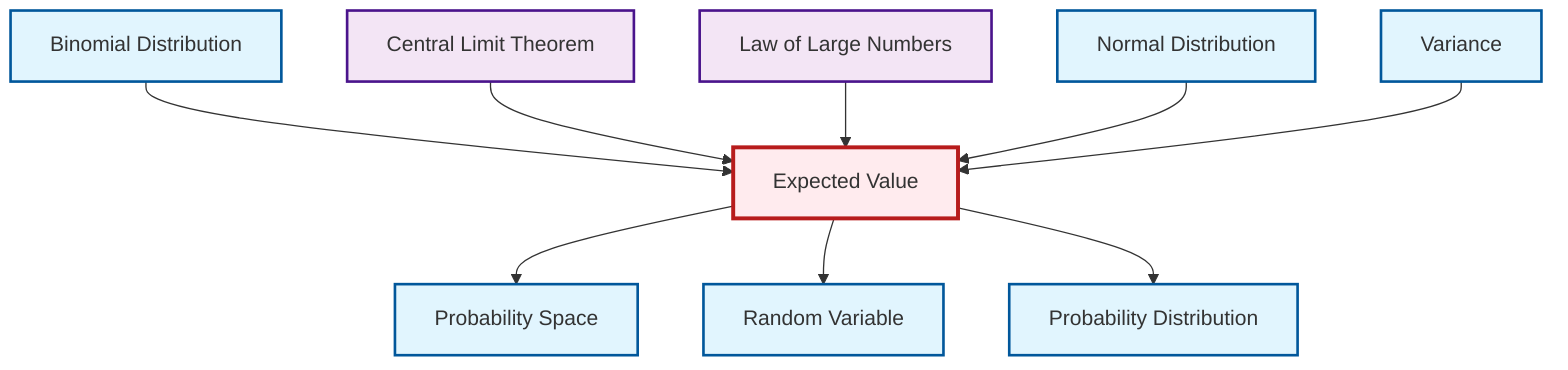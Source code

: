 graph TD
    classDef definition fill:#e1f5fe,stroke:#01579b,stroke-width:2px
    classDef theorem fill:#f3e5f5,stroke:#4a148c,stroke-width:2px
    classDef axiom fill:#fff3e0,stroke:#e65100,stroke-width:2px
    classDef example fill:#e8f5e9,stroke:#1b5e20,stroke-width:2px
    classDef current fill:#ffebee,stroke:#b71c1c,stroke-width:3px
    def-variance["Variance"]:::definition
    def-random-variable["Random Variable"]:::definition
    def-probability-space["Probability Space"]:::definition
    thm-law-of-large-numbers["Law of Large Numbers"]:::theorem
    def-probability-distribution["Probability Distribution"]:::definition
    thm-central-limit["Central Limit Theorem"]:::theorem
    def-binomial-distribution["Binomial Distribution"]:::definition
    def-normal-distribution["Normal Distribution"]:::definition
    def-expectation["Expected Value"]:::definition
    def-binomial-distribution --> def-expectation
    thm-central-limit --> def-expectation
    thm-law-of-large-numbers --> def-expectation
    def-normal-distribution --> def-expectation
    def-variance --> def-expectation
    def-expectation --> def-probability-space
    def-expectation --> def-random-variable
    def-expectation --> def-probability-distribution
    class def-expectation current